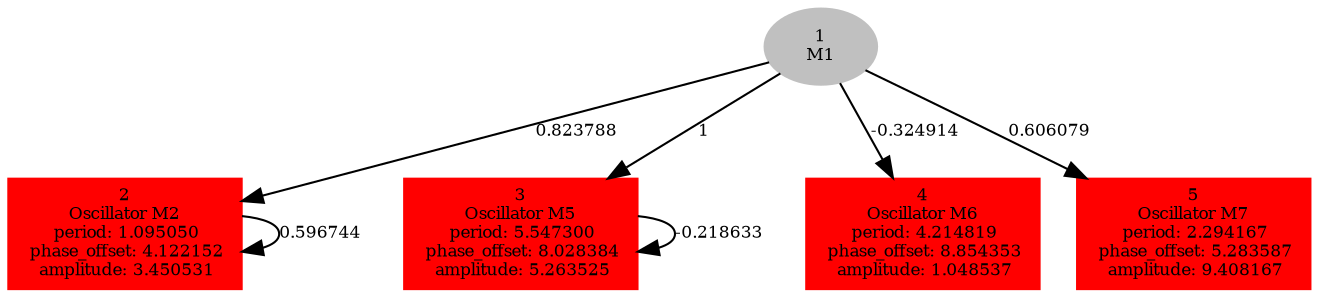  digraph g{ forcelabels=true;
1[label=<1<BR/>M1>,color="grey",style=filled,fontsize=8];
2 [label=<2<BR />Oscillator M2<BR /> period: 1.095050<BR /> phase_offset: 4.122152<BR /> amplitude: 3.450531>, shape=box,color=red,style=filled,fontsize=8];3 [label=<3<BR />Oscillator M5<BR /> period: 5.547300<BR /> phase_offset: 8.028384<BR /> amplitude: 5.263525>, shape=box,color=red,style=filled,fontsize=8];4 [label=<4<BR />Oscillator M6<BR /> period: 4.214819<BR /> phase_offset: 8.854353<BR /> amplitude: 1.048537>, shape=box,color=red,style=filled,fontsize=8];5 [label=<5<BR />Oscillator M7<BR /> period: 2.294167<BR /> phase_offset: 5.283587<BR /> amplitude: 9.408167>, shape=box,color=red,style=filled,fontsize=8];1 -> 2[label="0.823788 ",fontsize="8"];
1 -> 3[label="1 ",fontsize="8"];
1 -> 4[label="-0.324914 ",fontsize="8"];
1 -> 5[label="0.606079 ",fontsize="8"];
2 -> 2[label="0.596744 ",fontsize="8"];
3 -> 3[label="-0.218633 ",fontsize="8"];
 }
